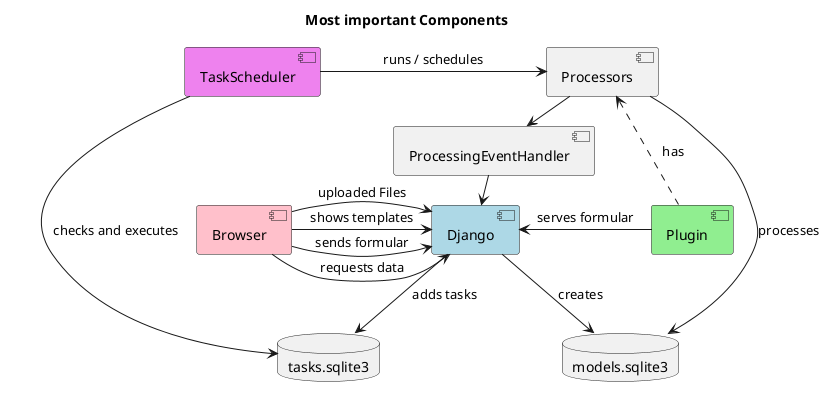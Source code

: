 @startuml

    title Most important Components
    component Browser #pink
    component Django #lightblue
    component TaskScheduler #violet
    component Processors
    component Plugin #lightgreen
    component ProcessingEventHandler
    database models.sqlite3
    database tasks.sqlite3

    Django --> models.sqlite3: creates
    Django --> tasks.sqlite3: adds tasks
    Plugin -> Django: serves formular
    Plugin -up.> Processors: has

    Browser -> Django: requests data
    Browser -> Django: shows templates
    Browser -> Django: uploaded Files
    Browser -> Django: sends formular
    TaskScheduler -> Processors: runs / schedules
    TaskScheduler -> tasks.sqlite3: checks and executes
    ProcessingEventHandler -> Django: sends requests

    Processors -> [ProcessingEventHandler]: signal events
    Processors -down-> models.sqlite3: processes
@enduml